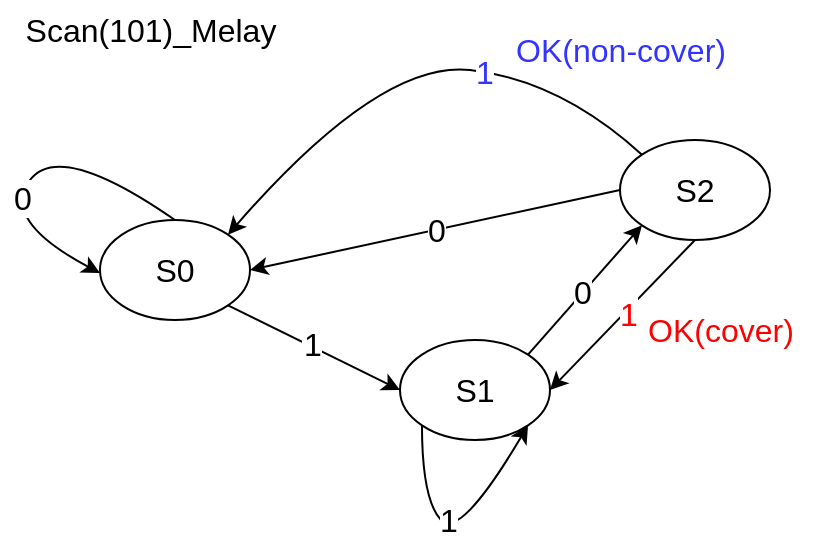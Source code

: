 <mxfile version="22.0.6" type="device">
  <diagram name="第 1 页" id="RuPAdEbWMCYGYV-oIJMy">
    <mxGraphModel dx="994" dy="496" grid="1" gridSize="10" guides="1" tooltips="1" connect="1" arrows="1" fold="1" page="1" pageScale="1" pageWidth="827" pageHeight="1169" math="0" shadow="0">
      <root>
        <mxCell id="0" />
        <mxCell id="1" parent="0" />
        <mxCell id="GsuCEb-JJvYCm_2uKdxv-1" value="&lt;font style=&quot;font-size: 16px;&quot;&gt;S0&lt;/font&gt;" style="ellipse;whiteSpace=wrap;html=1;fontSize=16;" parent="1" vertex="1">
          <mxGeometry x="240" y="240" width="75" height="50" as="geometry" />
        </mxCell>
        <mxCell id="GsuCEb-JJvYCm_2uKdxv-2" value="&lt;div style=&quot;font-size: 16px;&quot;&gt;&lt;font style=&quot;font-size: 16px;&quot;&gt;S1&lt;/font&gt;&lt;/div&gt;" style="ellipse;whiteSpace=wrap;html=1;fontSize=16;" parent="1" vertex="1">
          <mxGeometry x="390" y="300" width="75" height="50" as="geometry" />
        </mxCell>
        <mxCell id="GsuCEb-JJvYCm_2uKdxv-3" value="&lt;div style=&quot;font-size: 16px;&quot;&gt;&lt;font style=&quot;font-size: 16px;&quot;&gt;S2&lt;/font&gt;&lt;/div&gt;" style="ellipse;whiteSpace=wrap;html=1;fontSize=16;" parent="1" vertex="1">
          <mxGeometry x="500" y="200" width="75" height="50" as="geometry" />
        </mxCell>
        <mxCell id="GsuCEb-JJvYCm_2uKdxv-4" value="" style="endArrow=classic;html=1;rounded=0;exitX=1;exitY=1;exitDx=0;exitDy=0;entryX=0;entryY=0.5;entryDx=0;entryDy=0;fontSize=16;" parent="1" source="GsuCEb-JJvYCm_2uKdxv-1" target="GsuCEb-JJvYCm_2uKdxv-2" edge="1">
          <mxGeometry relative="1" as="geometry">
            <mxPoint x="360" y="290" as="sourcePoint" />
            <mxPoint x="460" y="290" as="targetPoint" />
          </mxGeometry>
        </mxCell>
        <mxCell id="GsuCEb-JJvYCm_2uKdxv-6" value="1" style="edgeLabel;html=1;align=center;verticalAlign=middle;resizable=0;points=[];" parent="GsuCEb-JJvYCm_2uKdxv-4" vertex="1" connectable="0">
          <mxGeometry x="0.134" y="5" relative="1" as="geometry">
            <mxPoint x="-11" as="offset" />
          </mxGeometry>
        </mxCell>
        <mxCell id="GsuCEb-JJvYCm_2uKdxv-7" value="&lt;div&gt;1&lt;/div&gt;" style="edgeLabel;html=1;align=center;verticalAlign=middle;resizable=0;points=[];fontSize=16;" parent="GsuCEb-JJvYCm_2uKdxv-4" vertex="1" connectable="0">
          <mxGeometry x="-0.053" y="1" relative="1" as="geometry">
            <mxPoint as="offset" />
          </mxGeometry>
        </mxCell>
        <mxCell id="GsuCEb-JJvYCm_2uKdxv-11" value="" style="curved=1;endArrow=classic;html=1;rounded=0;exitX=0;exitY=1;exitDx=0;exitDy=0;entryX=1;entryY=1;entryDx=0;entryDy=0;" parent="1" source="GsuCEb-JJvYCm_2uKdxv-2" target="GsuCEb-JJvYCm_2uKdxv-2" edge="1">
          <mxGeometry width="50" height="50" relative="1" as="geometry">
            <mxPoint x="390" y="310" as="sourcePoint" />
            <mxPoint x="440" y="260" as="targetPoint" />
            <Array as="points">
              <mxPoint x="401" y="380" />
              <mxPoint x="420" y="400" />
            </Array>
          </mxGeometry>
        </mxCell>
        <mxCell id="GsuCEb-JJvYCm_2uKdxv-12" value="&lt;font style=&quot;font-size: 16px;&quot;&gt;1&lt;/font&gt;" style="edgeLabel;html=1;align=center;verticalAlign=middle;resizable=0;points=[];fontSize=12;" parent="GsuCEb-JJvYCm_2uKdxv-11" vertex="1" connectable="0">
          <mxGeometry x="0.238" y="2" relative="1" as="geometry">
            <mxPoint x="-13" y="5" as="offset" />
          </mxGeometry>
        </mxCell>
        <mxCell id="GsuCEb-JJvYCm_2uKdxv-14" value="" style="endArrow=classic;html=1;rounded=0;exitX=1;exitY=0;exitDx=0;exitDy=0;entryX=0;entryY=1;entryDx=0;entryDy=0;fontSize=16;" parent="1" source="GsuCEb-JJvYCm_2uKdxv-2" target="GsuCEb-JJvYCm_2uKdxv-3" edge="1">
          <mxGeometry relative="1" as="geometry">
            <mxPoint x="314" y="293" as="sourcePoint" />
            <mxPoint x="400" y="335" as="targetPoint" />
          </mxGeometry>
        </mxCell>
        <mxCell id="GsuCEb-JJvYCm_2uKdxv-16" value="0" style="edgeLabel;html=1;align=center;verticalAlign=middle;resizable=0;points=[];fontSize=16;" parent="GsuCEb-JJvYCm_2uKdxv-14" vertex="1" connectable="0">
          <mxGeometry x="-0.053" y="1" relative="1" as="geometry">
            <mxPoint as="offset" />
          </mxGeometry>
        </mxCell>
        <mxCell id="GsuCEb-JJvYCm_2uKdxv-17" value="" style="endArrow=classic;html=1;rounded=0;exitX=0.5;exitY=1;exitDx=0;exitDy=0;fontSize=16;entryX=1;entryY=0.5;entryDx=0;entryDy=0;" parent="1" source="GsuCEb-JJvYCm_2uKdxv-3" target="GsuCEb-JJvYCm_2uKdxv-2" edge="1">
          <mxGeometry relative="1" as="geometry">
            <mxPoint x="464" y="317" as="sourcePoint" />
            <mxPoint x="520" y="350" as="targetPoint" />
          </mxGeometry>
        </mxCell>
        <mxCell id="GsuCEb-JJvYCm_2uKdxv-18" value="1" style="edgeLabel;html=1;align=center;verticalAlign=middle;resizable=0;points=[];fontSize=16;fontColor=#FF0000;" parent="GsuCEb-JJvYCm_2uKdxv-17" vertex="1" connectable="0">
          <mxGeometry x="-0.053" y="1" relative="1" as="geometry">
            <mxPoint as="offset" />
          </mxGeometry>
        </mxCell>
        <mxCell id="GsuCEb-JJvYCm_2uKdxv-19" value="&lt;font color=&quot;#ff0000&quot; style=&quot;font-size: 16px;&quot;&gt;OK(cover)&lt;/font&gt;" style="text;html=1;align=center;verticalAlign=middle;resizable=0;points=[];autosize=1;strokeColor=none;fillColor=none;" parent="1" vertex="1">
          <mxGeometry x="500" y="280" width="100" height="30" as="geometry" />
        </mxCell>
        <mxCell id="GsuCEb-JJvYCm_2uKdxv-20" value="" style="curved=1;endArrow=classic;html=1;rounded=0;exitX=0;exitY=0;exitDx=0;exitDy=0;entryX=1;entryY=0;entryDx=0;entryDy=0;" parent="1" source="GsuCEb-JJvYCm_2uKdxv-3" target="GsuCEb-JJvYCm_2uKdxv-1" edge="1">
          <mxGeometry width="50" height="50" relative="1" as="geometry">
            <mxPoint x="390" y="310" as="sourcePoint" />
            <mxPoint x="440" y="260" as="targetPoint" />
            <Array as="points">
              <mxPoint x="470" y="170" />
              <mxPoint x="380" y="160" />
            </Array>
          </mxGeometry>
        </mxCell>
        <mxCell id="GsuCEb-JJvYCm_2uKdxv-21" value="&lt;font style=&quot;font-size: 16px;&quot;&gt;1&lt;/font&gt;" style="edgeLabel;html=1;align=center;verticalAlign=middle;resizable=0;points=[];fontColor=#3333FF;" parent="GsuCEb-JJvYCm_2uKdxv-20" vertex="1" connectable="0">
          <mxGeometry x="-0.284" relative="1" as="geometry">
            <mxPoint as="offset" />
          </mxGeometry>
        </mxCell>
        <mxCell id="GsuCEb-JJvYCm_2uKdxv-22" value="&lt;font style=&quot;font-size: 16px;&quot;&gt;OK(non-cover)&lt;/font&gt;" style="text;html=1;align=center;verticalAlign=middle;resizable=0;points=[];autosize=1;strokeColor=none;fillColor=none;fontColor=#3333FF;" parent="1" vertex="1">
          <mxGeometry x="435" y="140" width="130" height="30" as="geometry" />
        </mxCell>
        <mxCell id="GsuCEb-JJvYCm_2uKdxv-23" value="" style="curved=1;endArrow=classic;html=1;rounded=0;exitX=0.5;exitY=0;exitDx=0;exitDy=0;entryX=1;entryY=1;entryDx=0;entryDy=0;" parent="1" source="GsuCEb-JJvYCm_2uKdxv-1" edge="1">
          <mxGeometry width="50" height="50" relative="1" as="geometry">
            <mxPoint x="187" y="266.5" as="sourcePoint" />
            <mxPoint x="240" y="266.5" as="targetPoint" />
            <Array as="points">
              <mxPoint x="220" y="200" />
              <mxPoint x="190" y="240" />
            </Array>
          </mxGeometry>
        </mxCell>
        <mxCell id="GsuCEb-JJvYCm_2uKdxv-25" value="&lt;font style=&quot;font-size: 16px;&quot;&gt;0&lt;/font&gt;" style="edgeLabel;html=1;align=center;verticalAlign=middle;resizable=0;points=[];" parent="GsuCEb-JJvYCm_2uKdxv-23" vertex="1" connectable="0">
          <mxGeometry x="0.176" y="2" relative="1" as="geometry">
            <mxPoint as="offset" />
          </mxGeometry>
        </mxCell>
        <mxCell id="GsuCEb-JJvYCm_2uKdxv-26" value="" style="endArrow=classic;html=1;rounded=0;exitX=0;exitY=0.5;exitDx=0;exitDy=0;entryX=1;entryY=0.5;entryDx=0;entryDy=0;" parent="1" source="GsuCEb-JJvYCm_2uKdxv-3" target="GsuCEb-JJvYCm_2uKdxv-1" edge="1">
          <mxGeometry relative="1" as="geometry">
            <mxPoint x="360" y="290" as="sourcePoint" />
            <mxPoint x="460" y="290" as="targetPoint" />
          </mxGeometry>
        </mxCell>
        <mxCell id="GsuCEb-JJvYCm_2uKdxv-27" value="&lt;font style=&quot;font-size: 16px;&quot;&gt;0&lt;/font&gt;" style="edgeLabel;resizable=0;html=1;align=center;verticalAlign=middle;" parent="GsuCEb-JJvYCm_2uKdxv-26" connectable="0" vertex="1">
          <mxGeometry relative="1" as="geometry" />
        </mxCell>
        <mxCell id="GsuCEb-JJvYCm_2uKdxv-28" value="&lt;font style=&quot;font-size: 16px;&quot;&gt;Scan(101)&lt;/font&gt;&lt;font style=&quot;font-size: 16px;&quot;&gt;_Melay&lt;/font&gt;" style="text;html=1;align=center;verticalAlign=middle;resizable=0;points=[];autosize=1;strokeColor=none;fillColor=none;" parent="1" vertex="1">
          <mxGeometry x="190" y="130" width="150" height="30" as="geometry" />
        </mxCell>
      </root>
    </mxGraphModel>
  </diagram>
</mxfile>
